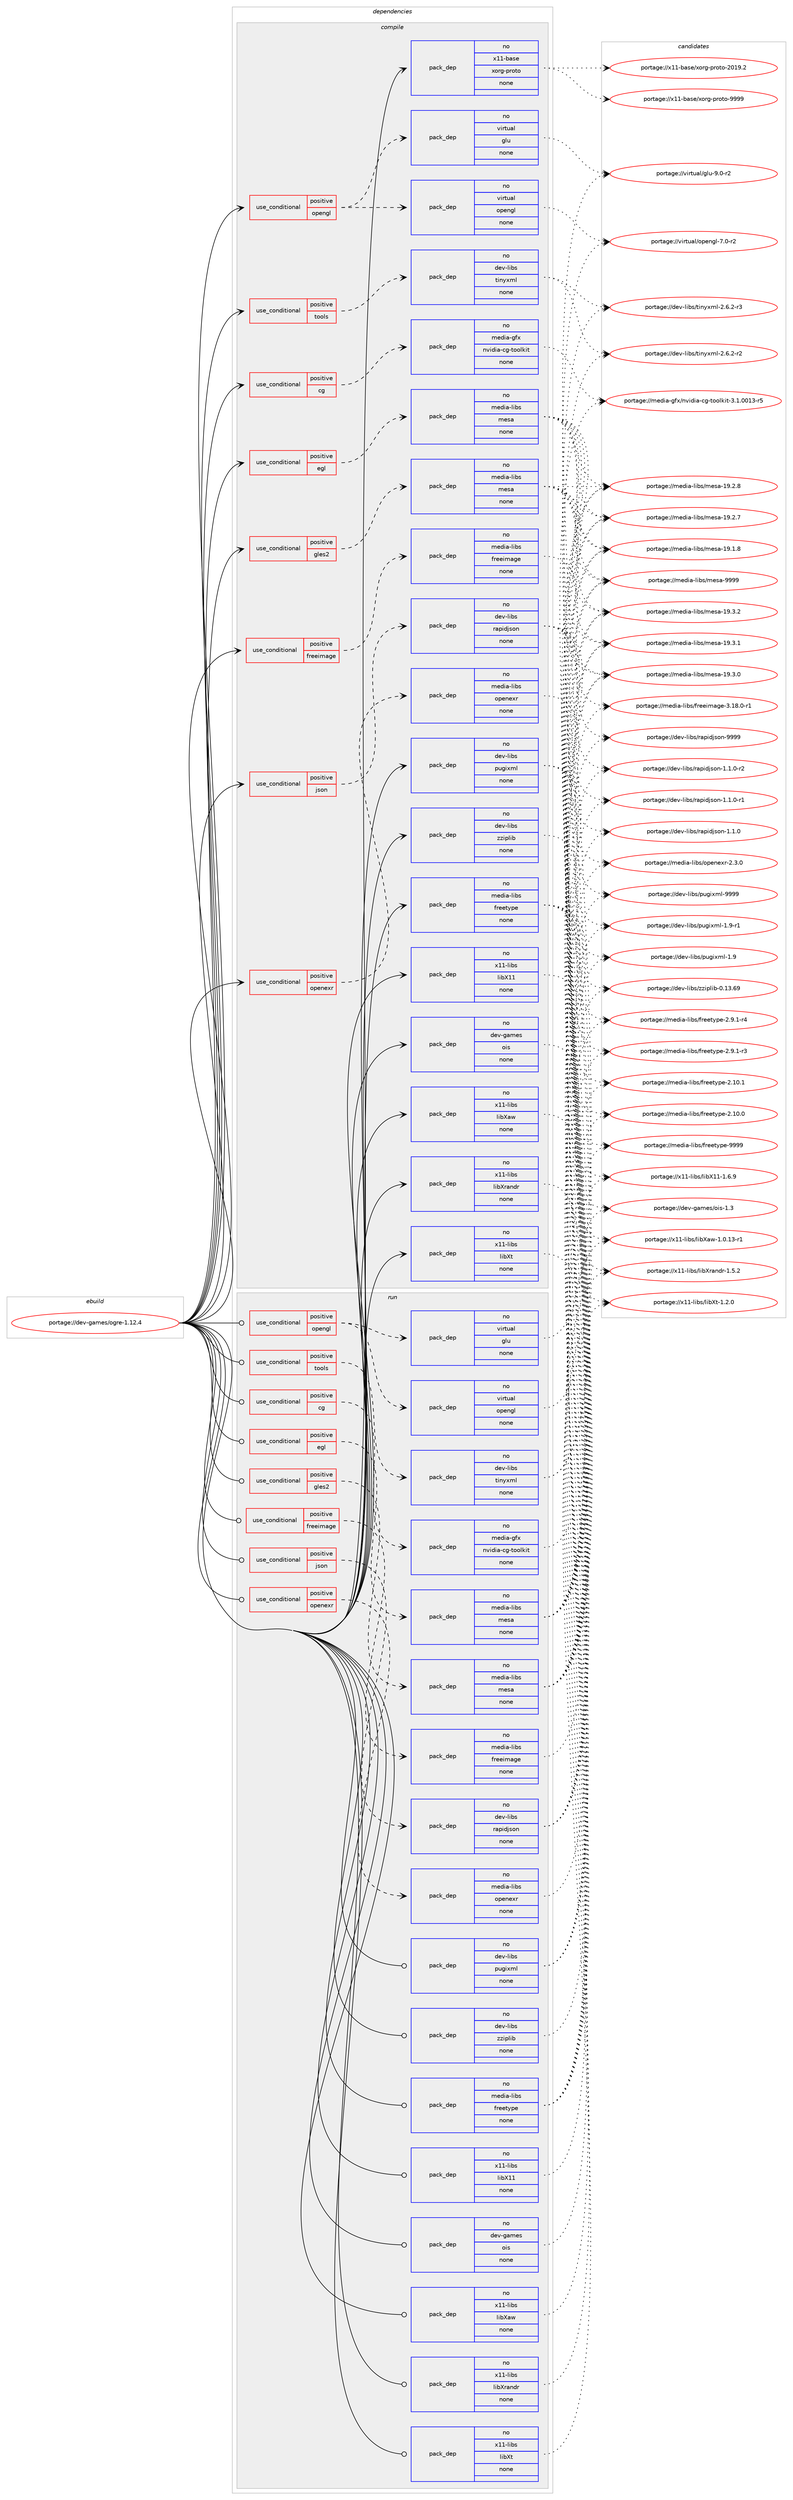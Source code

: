digraph prolog {

# *************
# Graph options
# *************

newrank=true;
concentrate=true;
compound=true;
graph [rankdir=LR,fontname=Helvetica,fontsize=10,ranksep=1.5];#, ranksep=2.5, nodesep=0.2];
edge  [arrowhead=vee];
node  [fontname=Helvetica,fontsize=10];

# **********
# The ebuild
# **********

subgraph cluster_leftcol {
color=gray;
rank=same;
label=<<i>ebuild</i>>;
id [label="portage://dev-games/ogre-1.12.4", color=red, width=4, href="../dev-games/ogre-1.12.4.svg"];
}

# ****************
# The dependencies
# ****************

subgraph cluster_midcol {
color=gray;
label=<<i>dependencies</i>>;
subgraph cluster_compile {
fillcolor="#eeeeee";
style=filled;
label=<<i>compile</i>>;
subgraph cond135464 {
dependency574180 [label=<<TABLE BORDER="0" CELLBORDER="1" CELLSPACING="0" CELLPADDING="4"><TR><TD ROWSPAN="3" CELLPADDING="10">use_conditional</TD></TR><TR><TD>positive</TD></TR><TR><TD>cg</TD></TR></TABLE>>, shape=none, color=red];
subgraph pack431575 {
dependency574181 [label=<<TABLE BORDER="0" CELLBORDER="1" CELLSPACING="0" CELLPADDING="4" WIDTH="220"><TR><TD ROWSPAN="6" CELLPADDING="30">pack_dep</TD></TR><TR><TD WIDTH="110">no</TD></TR><TR><TD>media-gfx</TD></TR><TR><TD>nvidia-cg-toolkit</TD></TR><TR><TD>none</TD></TR><TR><TD></TD></TR></TABLE>>, shape=none, color=blue];
}
dependency574180:e -> dependency574181:w [weight=20,style="dashed",arrowhead="vee"];
}
id:e -> dependency574180:w [weight=20,style="solid",arrowhead="vee"];
subgraph cond135465 {
dependency574182 [label=<<TABLE BORDER="0" CELLBORDER="1" CELLSPACING="0" CELLPADDING="4"><TR><TD ROWSPAN="3" CELLPADDING="10">use_conditional</TD></TR><TR><TD>positive</TD></TR><TR><TD>egl</TD></TR></TABLE>>, shape=none, color=red];
subgraph pack431576 {
dependency574183 [label=<<TABLE BORDER="0" CELLBORDER="1" CELLSPACING="0" CELLPADDING="4" WIDTH="220"><TR><TD ROWSPAN="6" CELLPADDING="30">pack_dep</TD></TR><TR><TD WIDTH="110">no</TD></TR><TR><TD>media-libs</TD></TR><TR><TD>mesa</TD></TR><TR><TD>none</TD></TR><TR><TD></TD></TR></TABLE>>, shape=none, color=blue];
}
dependency574182:e -> dependency574183:w [weight=20,style="dashed",arrowhead="vee"];
}
id:e -> dependency574182:w [weight=20,style="solid",arrowhead="vee"];
subgraph cond135466 {
dependency574184 [label=<<TABLE BORDER="0" CELLBORDER="1" CELLSPACING="0" CELLPADDING="4"><TR><TD ROWSPAN="3" CELLPADDING="10">use_conditional</TD></TR><TR><TD>positive</TD></TR><TR><TD>freeimage</TD></TR></TABLE>>, shape=none, color=red];
subgraph pack431577 {
dependency574185 [label=<<TABLE BORDER="0" CELLBORDER="1" CELLSPACING="0" CELLPADDING="4" WIDTH="220"><TR><TD ROWSPAN="6" CELLPADDING="30">pack_dep</TD></TR><TR><TD WIDTH="110">no</TD></TR><TR><TD>media-libs</TD></TR><TR><TD>freeimage</TD></TR><TR><TD>none</TD></TR><TR><TD></TD></TR></TABLE>>, shape=none, color=blue];
}
dependency574184:e -> dependency574185:w [weight=20,style="dashed",arrowhead="vee"];
}
id:e -> dependency574184:w [weight=20,style="solid",arrowhead="vee"];
subgraph cond135467 {
dependency574186 [label=<<TABLE BORDER="0" CELLBORDER="1" CELLSPACING="0" CELLPADDING="4"><TR><TD ROWSPAN="3" CELLPADDING="10">use_conditional</TD></TR><TR><TD>positive</TD></TR><TR><TD>gles2</TD></TR></TABLE>>, shape=none, color=red];
subgraph pack431578 {
dependency574187 [label=<<TABLE BORDER="0" CELLBORDER="1" CELLSPACING="0" CELLPADDING="4" WIDTH="220"><TR><TD ROWSPAN="6" CELLPADDING="30">pack_dep</TD></TR><TR><TD WIDTH="110">no</TD></TR><TR><TD>media-libs</TD></TR><TR><TD>mesa</TD></TR><TR><TD>none</TD></TR><TR><TD></TD></TR></TABLE>>, shape=none, color=blue];
}
dependency574186:e -> dependency574187:w [weight=20,style="dashed",arrowhead="vee"];
}
id:e -> dependency574186:w [weight=20,style="solid",arrowhead="vee"];
subgraph cond135468 {
dependency574188 [label=<<TABLE BORDER="0" CELLBORDER="1" CELLSPACING="0" CELLPADDING="4"><TR><TD ROWSPAN="3" CELLPADDING="10">use_conditional</TD></TR><TR><TD>positive</TD></TR><TR><TD>json</TD></TR></TABLE>>, shape=none, color=red];
subgraph pack431579 {
dependency574189 [label=<<TABLE BORDER="0" CELLBORDER="1" CELLSPACING="0" CELLPADDING="4" WIDTH="220"><TR><TD ROWSPAN="6" CELLPADDING="30">pack_dep</TD></TR><TR><TD WIDTH="110">no</TD></TR><TR><TD>dev-libs</TD></TR><TR><TD>rapidjson</TD></TR><TR><TD>none</TD></TR><TR><TD></TD></TR></TABLE>>, shape=none, color=blue];
}
dependency574188:e -> dependency574189:w [weight=20,style="dashed",arrowhead="vee"];
}
id:e -> dependency574188:w [weight=20,style="solid",arrowhead="vee"];
subgraph cond135469 {
dependency574190 [label=<<TABLE BORDER="0" CELLBORDER="1" CELLSPACING="0" CELLPADDING="4"><TR><TD ROWSPAN="3" CELLPADDING="10">use_conditional</TD></TR><TR><TD>positive</TD></TR><TR><TD>openexr</TD></TR></TABLE>>, shape=none, color=red];
subgraph pack431580 {
dependency574191 [label=<<TABLE BORDER="0" CELLBORDER="1" CELLSPACING="0" CELLPADDING="4" WIDTH="220"><TR><TD ROWSPAN="6" CELLPADDING="30">pack_dep</TD></TR><TR><TD WIDTH="110">no</TD></TR><TR><TD>media-libs</TD></TR><TR><TD>openexr</TD></TR><TR><TD>none</TD></TR><TR><TD></TD></TR></TABLE>>, shape=none, color=blue];
}
dependency574190:e -> dependency574191:w [weight=20,style="dashed",arrowhead="vee"];
}
id:e -> dependency574190:w [weight=20,style="solid",arrowhead="vee"];
subgraph cond135470 {
dependency574192 [label=<<TABLE BORDER="0" CELLBORDER="1" CELLSPACING="0" CELLPADDING="4"><TR><TD ROWSPAN="3" CELLPADDING="10">use_conditional</TD></TR><TR><TD>positive</TD></TR><TR><TD>opengl</TD></TR></TABLE>>, shape=none, color=red];
subgraph pack431581 {
dependency574193 [label=<<TABLE BORDER="0" CELLBORDER="1" CELLSPACING="0" CELLPADDING="4" WIDTH="220"><TR><TD ROWSPAN="6" CELLPADDING="30">pack_dep</TD></TR><TR><TD WIDTH="110">no</TD></TR><TR><TD>virtual</TD></TR><TR><TD>glu</TD></TR><TR><TD>none</TD></TR><TR><TD></TD></TR></TABLE>>, shape=none, color=blue];
}
dependency574192:e -> dependency574193:w [weight=20,style="dashed",arrowhead="vee"];
subgraph pack431582 {
dependency574194 [label=<<TABLE BORDER="0" CELLBORDER="1" CELLSPACING="0" CELLPADDING="4" WIDTH="220"><TR><TD ROWSPAN="6" CELLPADDING="30">pack_dep</TD></TR><TR><TD WIDTH="110">no</TD></TR><TR><TD>virtual</TD></TR><TR><TD>opengl</TD></TR><TR><TD>none</TD></TR><TR><TD></TD></TR></TABLE>>, shape=none, color=blue];
}
dependency574192:e -> dependency574194:w [weight=20,style="dashed",arrowhead="vee"];
}
id:e -> dependency574192:w [weight=20,style="solid",arrowhead="vee"];
subgraph cond135471 {
dependency574195 [label=<<TABLE BORDER="0" CELLBORDER="1" CELLSPACING="0" CELLPADDING="4"><TR><TD ROWSPAN="3" CELLPADDING="10">use_conditional</TD></TR><TR><TD>positive</TD></TR><TR><TD>tools</TD></TR></TABLE>>, shape=none, color=red];
subgraph pack431583 {
dependency574196 [label=<<TABLE BORDER="0" CELLBORDER="1" CELLSPACING="0" CELLPADDING="4" WIDTH="220"><TR><TD ROWSPAN="6" CELLPADDING="30">pack_dep</TD></TR><TR><TD WIDTH="110">no</TD></TR><TR><TD>dev-libs</TD></TR><TR><TD>tinyxml</TD></TR><TR><TD>none</TD></TR><TR><TD></TD></TR></TABLE>>, shape=none, color=blue];
}
dependency574195:e -> dependency574196:w [weight=20,style="dashed",arrowhead="vee"];
}
id:e -> dependency574195:w [weight=20,style="solid",arrowhead="vee"];
subgraph pack431584 {
dependency574197 [label=<<TABLE BORDER="0" CELLBORDER="1" CELLSPACING="0" CELLPADDING="4" WIDTH="220"><TR><TD ROWSPAN="6" CELLPADDING="30">pack_dep</TD></TR><TR><TD WIDTH="110">no</TD></TR><TR><TD>dev-games</TD></TR><TR><TD>ois</TD></TR><TR><TD>none</TD></TR><TR><TD></TD></TR></TABLE>>, shape=none, color=blue];
}
id:e -> dependency574197:w [weight=20,style="solid",arrowhead="vee"];
subgraph pack431585 {
dependency574198 [label=<<TABLE BORDER="0" CELLBORDER="1" CELLSPACING="0" CELLPADDING="4" WIDTH="220"><TR><TD ROWSPAN="6" CELLPADDING="30">pack_dep</TD></TR><TR><TD WIDTH="110">no</TD></TR><TR><TD>dev-libs</TD></TR><TR><TD>pugixml</TD></TR><TR><TD>none</TD></TR><TR><TD></TD></TR></TABLE>>, shape=none, color=blue];
}
id:e -> dependency574198:w [weight=20,style="solid",arrowhead="vee"];
subgraph pack431586 {
dependency574199 [label=<<TABLE BORDER="0" CELLBORDER="1" CELLSPACING="0" CELLPADDING="4" WIDTH="220"><TR><TD ROWSPAN="6" CELLPADDING="30">pack_dep</TD></TR><TR><TD WIDTH="110">no</TD></TR><TR><TD>dev-libs</TD></TR><TR><TD>zziplib</TD></TR><TR><TD>none</TD></TR><TR><TD></TD></TR></TABLE>>, shape=none, color=blue];
}
id:e -> dependency574199:w [weight=20,style="solid",arrowhead="vee"];
subgraph pack431587 {
dependency574200 [label=<<TABLE BORDER="0" CELLBORDER="1" CELLSPACING="0" CELLPADDING="4" WIDTH="220"><TR><TD ROWSPAN="6" CELLPADDING="30">pack_dep</TD></TR><TR><TD WIDTH="110">no</TD></TR><TR><TD>media-libs</TD></TR><TR><TD>freetype</TD></TR><TR><TD>none</TD></TR><TR><TD></TD></TR></TABLE>>, shape=none, color=blue];
}
id:e -> dependency574200:w [weight=20,style="solid",arrowhead="vee"];
subgraph pack431588 {
dependency574201 [label=<<TABLE BORDER="0" CELLBORDER="1" CELLSPACING="0" CELLPADDING="4" WIDTH="220"><TR><TD ROWSPAN="6" CELLPADDING="30">pack_dep</TD></TR><TR><TD WIDTH="110">no</TD></TR><TR><TD>x11-base</TD></TR><TR><TD>xorg-proto</TD></TR><TR><TD>none</TD></TR><TR><TD></TD></TR></TABLE>>, shape=none, color=blue];
}
id:e -> dependency574201:w [weight=20,style="solid",arrowhead="vee"];
subgraph pack431589 {
dependency574202 [label=<<TABLE BORDER="0" CELLBORDER="1" CELLSPACING="0" CELLPADDING="4" WIDTH="220"><TR><TD ROWSPAN="6" CELLPADDING="30">pack_dep</TD></TR><TR><TD WIDTH="110">no</TD></TR><TR><TD>x11-libs</TD></TR><TR><TD>libX11</TD></TR><TR><TD>none</TD></TR><TR><TD></TD></TR></TABLE>>, shape=none, color=blue];
}
id:e -> dependency574202:w [weight=20,style="solid",arrowhead="vee"];
subgraph pack431590 {
dependency574203 [label=<<TABLE BORDER="0" CELLBORDER="1" CELLSPACING="0" CELLPADDING="4" WIDTH="220"><TR><TD ROWSPAN="6" CELLPADDING="30">pack_dep</TD></TR><TR><TD WIDTH="110">no</TD></TR><TR><TD>x11-libs</TD></TR><TR><TD>libXaw</TD></TR><TR><TD>none</TD></TR><TR><TD></TD></TR></TABLE>>, shape=none, color=blue];
}
id:e -> dependency574203:w [weight=20,style="solid",arrowhead="vee"];
subgraph pack431591 {
dependency574204 [label=<<TABLE BORDER="0" CELLBORDER="1" CELLSPACING="0" CELLPADDING="4" WIDTH="220"><TR><TD ROWSPAN="6" CELLPADDING="30">pack_dep</TD></TR><TR><TD WIDTH="110">no</TD></TR><TR><TD>x11-libs</TD></TR><TR><TD>libXrandr</TD></TR><TR><TD>none</TD></TR><TR><TD></TD></TR></TABLE>>, shape=none, color=blue];
}
id:e -> dependency574204:w [weight=20,style="solid",arrowhead="vee"];
subgraph pack431592 {
dependency574205 [label=<<TABLE BORDER="0" CELLBORDER="1" CELLSPACING="0" CELLPADDING="4" WIDTH="220"><TR><TD ROWSPAN="6" CELLPADDING="30">pack_dep</TD></TR><TR><TD WIDTH="110">no</TD></TR><TR><TD>x11-libs</TD></TR><TR><TD>libXt</TD></TR><TR><TD>none</TD></TR><TR><TD></TD></TR></TABLE>>, shape=none, color=blue];
}
id:e -> dependency574205:w [weight=20,style="solid",arrowhead="vee"];
}
subgraph cluster_compileandrun {
fillcolor="#eeeeee";
style=filled;
label=<<i>compile and run</i>>;
}
subgraph cluster_run {
fillcolor="#eeeeee";
style=filled;
label=<<i>run</i>>;
subgraph cond135472 {
dependency574206 [label=<<TABLE BORDER="0" CELLBORDER="1" CELLSPACING="0" CELLPADDING="4"><TR><TD ROWSPAN="3" CELLPADDING="10">use_conditional</TD></TR><TR><TD>positive</TD></TR><TR><TD>cg</TD></TR></TABLE>>, shape=none, color=red];
subgraph pack431593 {
dependency574207 [label=<<TABLE BORDER="0" CELLBORDER="1" CELLSPACING="0" CELLPADDING="4" WIDTH="220"><TR><TD ROWSPAN="6" CELLPADDING="30">pack_dep</TD></TR><TR><TD WIDTH="110">no</TD></TR><TR><TD>media-gfx</TD></TR><TR><TD>nvidia-cg-toolkit</TD></TR><TR><TD>none</TD></TR><TR><TD></TD></TR></TABLE>>, shape=none, color=blue];
}
dependency574206:e -> dependency574207:w [weight=20,style="dashed",arrowhead="vee"];
}
id:e -> dependency574206:w [weight=20,style="solid",arrowhead="odot"];
subgraph cond135473 {
dependency574208 [label=<<TABLE BORDER="0" CELLBORDER="1" CELLSPACING="0" CELLPADDING="4"><TR><TD ROWSPAN="3" CELLPADDING="10">use_conditional</TD></TR><TR><TD>positive</TD></TR><TR><TD>egl</TD></TR></TABLE>>, shape=none, color=red];
subgraph pack431594 {
dependency574209 [label=<<TABLE BORDER="0" CELLBORDER="1" CELLSPACING="0" CELLPADDING="4" WIDTH="220"><TR><TD ROWSPAN="6" CELLPADDING="30">pack_dep</TD></TR><TR><TD WIDTH="110">no</TD></TR><TR><TD>media-libs</TD></TR><TR><TD>mesa</TD></TR><TR><TD>none</TD></TR><TR><TD></TD></TR></TABLE>>, shape=none, color=blue];
}
dependency574208:e -> dependency574209:w [weight=20,style="dashed",arrowhead="vee"];
}
id:e -> dependency574208:w [weight=20,style="solid",arrowhead="odot"];
subgraph cond135474 {
dependency574210 [label=<<TABLE BORDER="0" CELLBORDER="1" CELLSPACING="0" CELLPADDING="4"><TR><TD ROWSPAN="3" CELLPADDING="10">use_conditional</TD></TR><TR><TD>positive</TD></TR><TR><TD>freeimage</TD></TR></TABLE>>, shape=none, color=red];
subgraph pack431595 {
dependency574211 [label=<<TABLE BORDER="0" CELLBORDER="1" CELLSPACING="0" CELLPADDING="4" WIDTH="220"><TR><TD ROWSPAN="6" CELLPADDING="30">pack_dep</TD></TR><TR><TD WIDTH="110">no</TD></TR><TR><TD>media-libs</TD></TR><TR><TD>freeimage</TD></TR><TR><TD>none</TD></TR><TR><TD></TD></TR></TABLE>>, shape=none, color=blue];
}
dependency574210:e -> dependency574211:w [weight=20,style="dashed",arrowhead="vee"];
}
id:e -> dependency574210:w [weight=20,style="solid",arrowhead="odot"];
subgraph cond135475 {
dependency574212 [label=<<TABLE BORDER="0" CELLBORDER="1" CELLSPACING="0" CELLPADDING="4"><TR><TD ROWSPAN="3" CELLPADDING="10">use_conditional</TD></TR><TR><TD>positive</TD></TR><TR><TD>gles2</TD></TR></TABLE>>, shape=none, color=red];
subgraph pack431596 {
dependency574213 [label=<<TABLE BORDER="0" CELLBORDER="1" CELLSPACING="0" CELLPADDING="4" WIDTH="220"><TR><TD ROWSPAN="6" CELLPADDING="30">pack_dep</TD></TR><TR><TD WIDTH="110">no</TD></TR><TR><TD>media-libs</TD></TR><TR><TD>mesa</TD></TR><TR><TD>none</TD></TR><TR><TD></TD></TR></TABLE>>, shape=none, color=blue];
}
dependency574212:e -> dependency574213:w [weight=20,style="dashed",arrowhead="vee"];
}
id:e -> dependency574212:w [weight=20,style="solid",arrowhead="odot"];
subgraph cond135476 {
dependency574214 [label=<<TABLE BORDER="0" CELLBORDER="1" CELLSPACING="0" CELLPADDING="4"><TR><TD ROWSPAN="3" CELLPADDING="10">use_conditional</TD></TR><TR><TD>positive</TD></TR><TR><TD>json</TD></TR></TABLE>>, shape=none, color=red];
subgraph pack431597 {
dependency574215 [label=<<TABLE BORDER="0" CELLBORDER="1" CELLSPACING="0" CELLPADDING="4" WIDTH="220"><TR><TD ROWSPAN="6" CELLPADDING="30">pack_dep</TD></TR><TR><TD WIDTH="110">no</TD></TR><TR><TD>dev-libs</TD></TR><TR><TD>rapidjson</TD></TR><TR><TD>none</TD></TR><TR><TD></TD></TR></TABLE>>, shape=none, color=blue];
}
dependency574214:e -> dependency574215:w [weight=20,style="dashed",arrowhead="vee"];
}
id:e -> dependency574214:w [weight=20,style="solid",arrowhead="odot"];
subgraph cond135477 {
dependency574216 [label=<<TABLE BORDER="0" CELLBORDER="1" CELLSPACING="0" CELLPADDING="4"><TR><TD ROWSPAN="3" CELLPADDING="10">use_conditional</TD></TR><TR><TD>positive</TD></TR><TR><TD>openexr</TD></TR></TABLE>>, shape=none, color=red];
subgraph pack431598 {
dependency574217 [label=<<TABLE BORDER="0" CELLBORDER="1" CELLSPACING="0" CELLPADDING="4" WIDTH="220"><TR><TD ROWSPAN="6" CELLPADDING="30">pack_dep</TD></TR><TR><TD WIDTH="110">no</TD></TR><TR><TD>media-libs</TD></TR><TR><TD>openexr</TD></TR><TR><TD>none</TD></TR><TR><TD></TD></TR></TABLE>>, shape=none, color=blue];
}
dependency574216:e -> dependency574217:w [weight=20,style="dashed",arrowhead="vee"];
}
id:e -> dependency574216:w [weight=20,style="solid",arrowhead="odot"];
subgraph cond135478 {
dependency574218 [label=<<TABLE BORDER="0" CELLBORDER="1" CELLSPACING="0" CELLPADDING="4"><TR><TD ROWSPAN="3" CELLPADDING="10">use_conditional</TD></TR><TR><TD>positive</TD></TR><TR><TD>opengl</TD></TR></TABLE>>, shape=none, color=red];
subgraph pack431599 {
dependency574219 [label=<<TABLE BORDER="0" CELLBORDER="1" CELLSPACING="0" CELLPADDING="4" WIDTH="220"><TR><TD ROWSPAN="6" CELLPADDING="30">pack_dep</TD></TR><TR><TD WIDTH="110">no</TD></TR><TR><TD>virtual</TD></TR><TR><TD>glu</TD></TR><TR><TD>none</TD></TR><TR><TD></TD></TR></TABLE>>, shape=none, color=blue];
}
dependency574218:e -> dependency574219:w [weight=20,style="dashed",arrowhead="vee"];
subgraph pack431600 {
dependency574220 [label=<<TABLE BORDER="0" CELLBORDER="1" CELLSPACING="0" CELLPADDING="4" WIDTH="220"><TR><TD ROWSPAN="6" CELLPADDING="30">pack_dep</TD></TR><TR><TD WIDTH="110">no</TD></TR><TR><TD>virtual</TD></TR><TR><TD>opengl</TD></TR><TR><TD>none</TD></TR><TR><TD></TD></TR></TABLE>>, shape=none, color=blue];
}
dependency574218:e -> dependency574220:w [weight=20,style="dashed",arrowhead="vee"];
}
id:e -> dependency574218:w [weight=20,style="solid",arrowhead="odot"];
subgraph cond135479 {
dependency574221 [label=<<TABLE BORDER="0" CELLBORDER="1" CELLSPACING="0" CELLPADDING="4"><TR><TD ROWSPAN="3" CELLPADDING="10">use_conditional</TD></TR><TR><TD>positive</TD></TR><TR><TD>tools</TD></TR></TABLE>>, shape=none, color=red];
subgraph pack431601 {
dependency574222 [label=<<TABLE BORDER="0" CELLBORDER="1" CELLSPACING="0" CELLPADDING="4" WIDTH="220"><TR><TD ROWSPAN="6" CELLPADDING="30">pack_dep</TD></TR><TR><TD WIDTH="110">no</TD></TR><TR><TD>dev-libs</TD></TR><TR><TD>tinyxml</TD></TR><TR><TD>none</TD></TR><TR><TD></TD></TR></TABLE>>, shape=none, color=blue];
}
dependency574221:e -> dependency574222:w [weight=20,style="dashed",arrowhead="vee"];
}
id:e -> dependency574221:w [weight=20,style="solid",arrowhead="odot"];
subgraph pack431602 {
dependency574223 [label=<<TABLE BORDER="0" CELLBORDER="1" CELLSPACING="0" CELLPADDING="4" WIDTH="220"><TR><TD ROWSPAN="6" CELLPADDING="30">pack_dep</TD></TR><TR><TD WIDTH="110">no</TD></TR><TR><TD>dev-games</TD></TR><TR><TD>ois</TD></TR><TR><TD>none</TD></TR><TR><TD></TD></TR></TABLE>>, shape=none, color=blue];
}
id:e -> dependency574223:w [weight=20,style="solid",arrowhead="odot"];
subgraph pack431603 {
dependency574224 [label=<<TABLE BORDER="0" CELLBORDER="1" CELLSPACING="0" CELLPADDING="4" WIDTH="220"><TR><TD ROWSPAN="6" CELLPADDING="30">pack_dep</TD></TR><TR><TD WIDTH="110">no</TD></TR><TR><TD>dev-libs</TD></TR><TR><TD>pugixml</TD></TR><TR><TD>none</TD></TR><TR><TD></TD></TR></TABLE>>, shape=none, color=blue];
}
id:e -> dependency574224:w [weight=20,style="solid",arrowhead="odot"];
subgraph pack431604 {
dependency574225 [label=<<TABLE BORDER="0" CELLBORDER="1" CELLSPACING="0" CELLPADDING="4" WIDTH="220"><TR><TD ROWSPAN="6" CELLPADDING="30">pack_dep</TD></TR><TR><TD WIDTH="110">no</TD></TR><TR><TD>dev-libs</TD></TR><TR><TD>zziplib</TD></TR><TR><TD>none</TD></TR><TR><TD></TD></TR></TABLE>>, shape=none, color=blue];
}
id:e -> dependency574225:w [weight=20,style="solid",arrowhead="odot"];
subgraph pack431605 {
dependency574226 [label=<<TABLE BORDER="0" CELLBORDER="1" CELLSPACING="0" CELLPADDING="4" WIDTH="220"><TR><TD ROWSPAN="6" CELLPADDING="30">pack_dep</TD></TR><TR><TD WIDTH="110">no</TD></TR><TR><TD>media-libs</TD></TR><TR><TD>freetype</TD></TR><TR><TD>none</TD></TR><TR><TD></TD></TR></TABLE>>, shape=none, color=blue];
}
id:e -> dependency574226:w [weight=20,style="solid",arrowhead="odot"];
subgraph pack431606 {
dependency574227 [label=<<TABLE BORDER="0" CELLBORDER="1" CELLSPACING="0" CELLPADDING="4" WIDTH="220"><TR><TD ROWSPAN="6" CELLPADDING="30">pack_dep</TD></TR><TR><TD WIDTH="110">no</TD></TR><TR><TD>x11-libs</TD></TR><TR><TD>libX11</TD></TR><TR><TD>none</TD></TR><TR><TD></TD></TR></TABLE>>, shape=none, color=blue];
}
id:e -> dependency574227:w [weight=20,style="solid",arrowhead="odot"];
subgraph pack431607 {
dependency574228 [label=<<TABLE BORDER="0" CELLBORDER="1" CELLSPACING="0" CELLPADDING="4" WIDTH="220"><TR><TD ROWSPAN="6" CELLPADDING="30">pack_dep</TD></TR><TR><TD WIDTH="110">no</TD></TR><TR><TD>x11-libs</TD></TR><TR><TD>libXaw</TD></TR><TR><TD>none</TD></TR><TR><TD></TD></TR></TABLE>>, shape=none, color=blue];
}
id:e -> dependency574228:w [weight=20,style="solid",arrowhead="odot"];
subgraph pack431608 {
dependency574229 [label=<<TABLE BORDER="0" CELLBORDER="1" CELLSPACING="0" CELLPADDING="4" WIDTH="220"><TR><TD ROWSPAN="6" CELLPADDING="30">pack_dep</TD></TR><TR><TD WIDTH="110">no</TD></TR><TR><TD>x11-libs</TD></TR><TR><TD>libXrandr</TD></TR><TR><TD>none</TD></TR><TR><TD></TD></TR></TABLE>>, shape=none, color=blue];
}
id:e -> dependency574229:w [weight=20,style="solid",arrowhead="odot"];
subgraph pack431609 {
dependency574230 [label=<<TABLE BORDER="0" CELLBORDER="1" CELLSPACING="0" CELLPADDING="4" WIDTH="220"><TR><TD ROWSPAN="6" CELLPADDING="30">pack_dep</TD></TR><TR><TD WIDTH="110">no</TD></TR><TR><TD>x11-libs</TD></TR><TR><TD>libXt</TD></TR><TR><TD>none</TD></TR><TR><TD></TD></TR></TABLE>>, shape=none, color=blue];
}
id:e -> dependency574230:w [weight=20,style="solid",arrowhead="odot"];
}
}

# **************
# The candidates
# **************

subgraph cluster_choices {
rank=same;
color=gray;
label=<<i>candidates</i>>;

subgraph choice431575 {
color=black;
nodesep=1;
choice109101100105974510310212047110118105100105974599103451161111111081071051164551464946484849514511453 [label="portage://media-gfx/nvidia-cg-toolkit-3.1.0013-r5", color=red, width=4,href="../media-gfx/nvidia-cg-toolkit-3.1.0013-r5.svg"];
dependency574181:e -> choice109101100105974510310212047110118105100105974599103451161111111081071051164551464946484849514511453:w [style=dotted,weight="100"];
}
subgraph choice431576 {
color=black;
nodesep=1;
choice10910110010597451081059811547109101115974557575757 [label="portage://media-libs/mesa-9999", color=red, width=4,href="../media-libs/mesa-9999.svg"];
choice109101100105974510810598115471091011159745495746514650 [label="portage://media-libs/mesa-19.3.2", color=red, width=4,href="../media-libs/mesa-19.3.2.svg"];
choice109101100105974510810598115471091011159745495746514649 [label="portage://media-libs/mesa-19.3.1", color=red, width=4,href="../media-libs/mesa-19.3.1.svg"];
choice109101100105974510810598115471091011159745495746514648 [label="portage://media-libs/mesa-19.3.0", color=red, width=4,href="../media-libs/mesa-19.3.0.svg"];
choice109101100105974510810598115471091011159745495746504656 [label="portage://media-libs/mesa-19.2.8", color=red, width=4,href="../media-libs/mesa-19.2.8.svg"];
choice109101100105974510810598115471091011159745495746504655 [label="portage://media-libs/mesa-19.2.7", color=red, width=4,href="../media-libs/mesa-19.2.7.svg"];
choice109101100105974510810598115471091011159745495746494656 [label="portage://media-libs/mesa-19.1.8", color=red, width=4,href="../media-libs/mesa-19.1.8.svg"];
dependency574183:e -> choice10910110010597451081059811547109101115974557575757:w [style=dotted,weight="100"];
dependency574183:e -> choice109101100105974510810598115471091011159745495746514650:w [style=dotted,weight="100"];
dependency574183:e -> choice109101100105974510810598115471091011159745495746514649:w [style=dotted,weight="100"];
dependency574183:e -> choice109101100105974510810598115471091011159745495746514648:w [style=dotted,weight="100"];
dependency574183:e -> choice109101100105974510810598115471091011159745495746504656:w [style=dotted,weight="100"];
dependency574183:e -> choice109101100105974510810598115471091011159745495746504655:w [style=dotted,weight="100"];
dependency574183:e -> choice109101100105974510810598115471091011159745495746494656:w [style=dotted,weight="100"];
}
subgraph choice431577 {
color=black;
nodesep=1;
choice1091011001059745108105981154710211410110110510997103101455146495646484511449 [label="portage://media-libs/freeimage-3.18.0-r1", color=red, width=4,href="../media-libs/freeimage-3.18.0-r1.svg"];
dependency574185:e -> choice1091011001059745108105981154710211410110110510997103101455146495646484511449:w [style=dotted,weight="100"];
}
subgraph choice431578 {
color=black;
nodesep=1;
choice10910110010597451081059811547109101115974557575757 [label="portage://media-libs/mesa-9999", color=red, width=4,href="../media-libs/mesa-9999.svg"];
choice109101100105974510810598115471091011159745495746514650 [label="portage://media-libs/mesa-19.3.2", color=red, width=4,href="../media-libs/mesa-19.3.2.svg"];
choice109101100105974510810598115471091011159745495746514649 [label="portage://media-libs/mesa-19.3.1", color=red, width=4,href="../media-libs/mesa-19.3.1.svg"];
choice109101100105974510810598115471091011159745495746514648 [label="portage://media-libs/mesa-19.3.0", color=red, width=4,href="../media-libs/mesa-19.3.0.svg"];
choice109101100105974510810598115471091011159745495746504656 [label="portage://media-libs/mesa-19.2.8", color=red, width=4,href="../media-libs/mesa-19.2.8.svg"];
choice109101100105974510810598115471091011159745495746504655 [label="portage://media-libs/mesa-19.2.7", color=red, width=4,href="../media-libs/mesa-19.2.7.svg"];
choice109101100105974510810598115471091011159745495746494656 [label="portage://media-libs/mesa-19.1.8", color=red, width=4,href="../media-libs/mesa-19.1.8.svg"];
dependency574187:e -> choice10910110010597451081059811547109101115974557575757:w [style=dotted,weight="100"];
dependency574187:e -> choice109101100105974510810598115471091011159745495746514650:w [style=dotted,weight="100"];
dependency574187:e -> choice109101100105974510810598115471091011159745495746514649:w [style=dotted,weight="100"];
dependency574187:e -> choice109101100105974510810598115471091011159745495746514648:w [style=dotted,weight="100"];
dependency574187:e -> choice109101100105974510810598115471091011159745495746504656:w [style=dotted,weight="100"];
dependency574187:e -> choice109101100105974510810598115471091011159745495746504655:w [style=dotted,weight="100"];
dependency574187:e -> choice109101100105974510810598115471091011159745495746494656:w [style=dotted,weight="100"];
}
subgraph choice431579 {
color=black;
nodesep=1;
choice100101118451081059811547114971121051001061151111104557575757 [label="portage://dev-libs/rapidjson-9999", color=red, width=4,href="../dev-libs/rapidjson-9999.svg"];
choice100101118451081059811547114971121051001061151111104549464946484511450 [label="portage://dev-libs/rapidjson-1.1.0-r2", color=red, width=4,href="../dev-libs/rapidjson-1.1.0-r2.svg"];
choice100101118451081059811547114971121051001061151111104549464946484511449 [label="portage://dev-libs/rapidjson-1.1.0-r1", color=red, width=4,href="../dev-libs/rapidjson-1.1.0-r1.svg"];
choice10010111845108105981154711497112105100106115111110454946494648 [label="portage://dev-libs/rapidjson-1.1.0", color=red, width=4,href="../dev-libs/rapidjson-1.1.0.svg"];
dependency574189:e -> choice100101118451081059811547114971121051001061151111104557575757:w [style=dotted,weight="100"];
dependency574189:e -> choice100101118451081059811547114971121051001061151111104549464946484511450:w [style=dotted,weight="100"];
dependency574189:e -> choice100101118451081059811547114971121051001061151111104549464946484511449:w [style=dotted,weight="100"];
dependency574189:e -> choice10010111845108105981154711497112105100106115111110454946494648:w [style=dotted,weight="100"];
}
subgraph choice431580 {
color=black;
nodesep=1;
choice10910110010597451081059811547111112101110101120114455046514648 [label="portage://media-libs/openexr-2.3.0", color=red, width=4,href="../media-libs/openexr-2.3.0.svg"];
dependency574191:e -> choice10910110010597451081059811547111112101110101120114455046514648:w [style=dotted,weight="100"];
}
subgraph choice431581 {
color=black;
nodesep=1;
choice1181051141161179710847103108117455746484511450 [label="portage://virtual/glu-9.0-r2", color=red, width=4,href="../virtual/glu-9.0-r2.svg"];
dependency574193:e -> choice1181051141161179710847103108117455746484511450:w [style=dotted,weight="100"];
}
subgraph choice431582 {
color=black;
nodesep=1;
choice1181051141161179710847111112101110103108455546484511450 [label="portage://virtual/opengl-7.0-r2", color=red, width=4,href="../virtual/opengl-7.0-r2.svg"];
dependency574194:e -> choice1181051141161179710847111112101110103108455546484511450:w [style=dotted,weight="100"];
}
subgraph choice431583 {
color=black;
nodesep=1;
choice1001011184510810598115471161051101211201091084550465446504511451 [label="portage://dev-libs/tinyxml-2.6.2-r3", color=red, width=4,href="../dev-libs/tinyxml-2.6.2-r3.svg"];
choice1001011184510810598115471161051101211201091084550465446504511450 [label="portage://dev-libs/tinyxml-2.6.2-r2", color=red, width=4,href="../dev-libs/tinyxml-2.6.2-r2.svg"];
dependency574196:e -> choice1001011184510810598115471161051101211201091084550465446504511451:w [style=dotted,weight="100"];
dependency574196:e -> choice1001011184510810598115471161051101211201091084550465446504511450:w [style=dotted,weight="100"];
}
subgraph choice431584 {
color=black;
nodesep=1;
choice10010111845103971091011154711110511545494651 [label="portage://dev-games/ois-1.3", color=red, width=4,href="../dev-games/ois-1.3.svg"];
dependency574197:e -> choice10010111845103971091011154711110511545494651:w [style=dotted,weight="100"];
}
subgraph choice431585 {
color=black;
nodesep=1;
choice1001011184510810598115471121171031051201091084557575757 [label="portage://dev-libs/pugixml-9999", color=red, width=4,href="../dev-libs/pugixml-9999.svg"];
choice100101118451081059811547112117103105120109108454946574511449 [label="portage://dev-libs/pugixml-1.9-r1", color=red, width=4,href="../dev-libs/pugixml-1.9-r1.svg"];
choice10010111845108105981154711211710310512010910845494657 [label="portage://dev-libs/pugixml-1.9", color=red, width=4,href="../dev-libs/pugixml-1.9.svg"];
dependency574198:e -> choice1001011184510810598115471121171031051201091084557575757:w [style=dotted,weight="100"];
dependency574198:e -> choice100101118451081059811547112117103105120109108454946574511449:w [style=dotted,weight="100"];
dependency574198:e -> choice10010111845108105981154711211710310512010910845494657:w [style=dotted,weight="100"];
}
subgraph choice431586 {
color=black;
nodesep=1;
choice100101118451081059811547122122105112108105984548464951465457 [label="portage://dev-libs/zziplib-0.13.69", color=red, width=4,href="../dev-libs/zziplib-0.13.69.svg"];
dependency574199:e -> choice100101118451081059811547122122105112108105984548464951465457:w [style=dotted,weight="100"];
}
subgraph choice431587 {
color=black;
nodesep=1;
choice109101100105974510810598115471021141011011161211121014557575757 [label="portage://media-libs/freetype-9999", color=red, width=4,href="../media-libs/freetype-9999.svg"];
choice109101100105974510810598115471021141011011161211121014550465746494511452 [label="portage://media-libs/freetype-2.9.1-r4", color=red, width=4,href="../media-libs/freetype-2.9.1-r4.svg"];
choice109101100105974510810598115471021141011011161211121014550465746494511451 [label="portage://media-libs/freetype-2.9.1-r3", color=red, width=4,href="../media-libs/freetype-2.9.1-r3.svg"];
choice1091011001059745108105981154710211410110111612111210145504649484649 [label="portage://media-libs/freetype-2.10.1", color=red, width=4,href="../media-libs/freetype-2.10.1.svg"];
choice1091011001059745108105981154710211410110111612111210145504649484648 [label="portage://media-libs/freetype-2.10.0", color=red, width=4,href="../media-libs/freetype-2.10.0.svg"];
dependency574200:e -> choice109101100105974510810598115471021141011011161211121014557575757:w [style=dotted,weight="100"];
dependency574200:e -> choice109101100105974510810598115471021141011011161211121014550465746494511452:w [style=dotted,weight="100"];
dependency574200:e -> choice109101100105974510810598115471021141011011161211121014550465746494511451:w [style=dotted,weight="100"];
dependency574200:e -> choice1091011001059745108105981154710211410110111612111210145504649484649:w [style=dotted,weight="100"];
dependency574200:e -> choice1091011001059745108105981154710211410110111612111210145504649484648:w [style=dotted,weight="100"];
}
subgraph choice431588 {
color=black;
nodesep=1;
choice120494945989711510147120111114103451121141111161114557575757 [label="portage://x11-base/xorg-proto-9999", color=red, width=4,href="../x11-base/xorg-proto-9999.svg"];
choice1204949459897115101471201111141034511211411111611145504849574650 [label="portage://x11-base/xorg-proto-2019.2", color=red, width=4,href="../x11-base/xorg-proto-2019.2.svg"];
dependency574201:e -> choice120494945989711510147120111114103451121141111161114557575757:w [style=dotted,weight="100"];
dependency574201:e -> choice1204949459897115101471201111141034511211411111611145504849574650:w [style=dotted,weight="100"];
}
subgraph choice431589 {
color=black;
nodesep=1;
choice120494945108105981154710810598884949454946544657 [label="portage://x11-libs/libX11-1.6.9", color=red, width=4,href="../x11-libs/libX11-1.6.9.svg"];
dependency574202:e -> choice120494945108105981154710810598884949454946544657:w [style=dotted,weight="100"];
}
subgraph choice431590 {
color=black;
nodesep=1;
choice1204949451081059811547108105988897119454946484649514511449 [label="portage://x11-libs/libXaw-1.0.13-r1", color=red, width=4,href="../x11-libs/libXaw-1.0.13-r1.svg"];
dependency574203:e -> choice1204949451081059811547108105988897119454946484649514511449:w [style=dotted,weight="100"];
}
subgraph choice431591 {
color=black;
nodesep=1;
choice1204949451081059811547108105988811497110100114454946534650 [label="portage://x11-libs/libXrandr-1.5.2", color=red, width=4,href="../x11-libs/libXrandr-1.5.2.svg"];
dependency574204:e -> choice1204949451081059811547108105988811497110100114454946534650:w [style=dotted,weight="100"];
}
subgraph choice431592 {
color=black;
nodesep=1;
choice12049494510810598115471081059888116454946504648 [label="portage://x11-libs/libXt-1.2.0", color=red, width=4,href="../x11-libs/libXt-1.2.0.svg"];
dependency574205:e -> choice12049494510810598115471081059888116454946504648:w [style=dotted,weight="100"];
}
subgraph choice431593 {
color=black;
nodesep=1;
choice109101100105974510310212047110118105100105974599103451161111111081071051164551464946484849514511453 [label="portage://media-gfx/nvidia-cg-toolkit-3.1.0013-r5", color=red, width=4,href="../media-gfx/nvidia-cg-toolkit-3.1.0013-r5.svg"];
dependency574207:e -> choice109101100105974510310212047110118105100105974599103451161111111081071051164551464946484849514511453:w [style=dotted,weight="100"];
}
subgraph choice431594 {
color=black;
nodesep=1;
choice10910110010597451081059811547109101115974557575757 [label="portage://media-libs/mesa-9999", color=red, width=4,href="../media-libs/mesa-9999.svg"];
choice109101100105974510810598115471091011159745495746514650 [label="portage://media-libs/mesa-19.3.2", color=red, width=4,href="../media-libs/mesa-19.3.2.svg"];
choice109101100105974510810598115471091011159745495746514649 [label="portage://media-libs/mesa-19.3.1", color=red, width=4,href="../media-libs/mesa-19.3.1.svg"];
choice109101100105974510810598115471091011159745495746514648 [label="portage://media-libs/mesa-19.3.0", color=red, width=4,href="../media-libs/mesa-19.3.0.svg"];
choice109101100105974510810598115471091011159745495746504656 [label="portage://media-libs/mesa-19.2.8", color=red, width=4,href="../media-libs/mesa-19.2.8.svg"];
choice109101100105974510810598115471091011159745495746504655 [label="portage://media-libs/mesa-19.2.7", color=red, width=4,href="../media-libs/mesa-19.2.7.svg"];
choice109101100105974510810598115471091011159745495746494656 [label="portage://media-libs/mesa-19.1.8", color=red, width=4,href="../media-libs/mesa-19.1.8.svg"];
dependency574209:e -> choice10910110010597451081059811547109101115974557575757:w [style=dotted,weight="100"];
dependency574209:e -> choice109101100105974510810598115471091011159745495746514650:w [style=dotted,weight="100"];
dependency574209:e -> choice109101100105974510810598115471091011159745495746514649:w [style=dotted,weight="100"];
dependency574209:e -> choice109101100105974510810598115471091011159745495746514648:w [style=dotted,weight="100"];
dependency574209:e -> choice109101100105974510810598115471091011159745495746504656:w [style=dotted,weight="100"];
dependency574209:e -> choice109101100105974510810598115471091011159745495746504655:w [style=dotted,weight="100"];
dependency574209:e -> choice109101100105974510810598115471091011159745495746494656:w [style=dotted,weight="100"];
}
subgraph choice431595 {
color=black;
nodesep=1;
choice1091011001059745108105981154710211410110110510997103101455146495646484511449 [label="portage://media-libs/freeimage-3.18.0-r1", color=red, width=4,href="../media-libs/freeimage-3.18.0-r1.svg"];
dependency574211:e -> choice1091011001059745108105981154710211410110110510997103101455146495646484511449:w [style=dotted,weight="100"];
}
subgraph choice431596 {
color=black;
nodesep=1;
choice10910110010597451081059811547109101115974557575757 [label="portage://media-libs/mesa-9999", color=red, width=4,href="../media-libs/mesa-9999.svg"];
choice109101100105974510810598115471091011159745495746514650 [label="portage://media-libs/mesa-19.3.2", color=red, width=4,href="../media-libs/mesa-19.3.2.svg"];
choice109101100105974510810598115471091011159745495746514649 [label="portage://media-libs/mesa-19.3.1", color=red, width=4,href="../media-libs/mesa-19.3.1.svg"];
choice109101100105974510810598115471091011159745495746514648 [label="portage://media-libs/mesa-19.3.0", color=red, width=4,href="../media-libs/mesa-19.3.0.svg"];
choice109101100105974510810598115471091011159745495746504656 [label="portage://media-libs/mesa-19.2.8", color=red, width=4,href="../media-libs/mesa-19.2.8.svg"];
choice109101100105974510810598115471091011159745495746504655 [label="portage://media-libs/mesa-19.2.7", color=red, width=4,href="../media-libs/mesa-19.2.7.svg"];
choice109101100105974510810598115471091011159745495746494656 [label="portage://media-libs/mesa-19.1.8", color=red, width=4,href="../media-libs/mesa-19.1.8.svg"];
dependency574213:e -> choice10910110010597451081059811547109101115974557575757:w [style=dotted,weight="100"];
dependency574213:e -> choice109101100105974510810598115471091011159745495746514650:w [style=dotted,weight="100"];
dependency574213:e -> choice109101100105974510810598115471091011159745495746514649:w [style=dotted,weight="100"];
dependency574213:e -> choice109101100105974510810598115471091011159745495746514648:w [style=dotted,weight="100"];
dependency574213:e -> choice109101100105974510810598115471091011159745495746504656:w [style=dotted,weight="100"];
dependency574213:e -> choice109101100105974510810598115471091011159745495746504655:w [style=dotted,weight="100"];
dependency574213:e -> choice109101100105974510810598115471091011159745495746494656:w [style=dotted,weight="100"];
}
subgraph choice431597 {
color=black;
nodesep=1;
choice100101118451081059811547114971121051001061151111104557575757 [label="portage://dev-libs/rapidjson-9999", color=red, width=4,href="../dev-libs/rapidjson-9999.svg"];
choice100101118451081059811547114971121051001061151111104549464946484511450 [label="portage://dev-libs/rapidjson-1.1.0-r2", color=red, width=4,href="../dev-libs/rapidjson-1.1.0-r2.svg"];
choice100101118451081059811547114971121051001061151111104549464946484511449 [label="portage://dev-libs/rapidjson-1.1.0-r1", color=red, width=4,href="../dev-libs/rapidjson-1.1.0-r1.svg"];
choice10010111845108105981154711497112105100106115111110454946494648 [label="portage://dev-libs/rapidjson-1.1.0", color=red, width=4,href="../dev-libs/rapidjson-1.1.0.svg"];
dependency574215:e -> choice100101118451081059811547114971121051001061151111104557575757:w [style=dotted,weight="100"];
dependency574215:e -> choice100101118451081059811547114971121051001061151111104549464946484511450:w [style=dotted,weight="100"];
dependency574215:e -> choice100101118451081059811547114971121051001061151111104549464946484511449:w [style=dotted,weight="100"];
dependency574215:e -> choice10010111845108105981154711497112105100106115111110454946494648:w [style=dotted,weight="100"];
}
subgraph choice431598 {
color=black;
nodesep=1;
choice10910110010597451081059811547111112101110101120114455046514648 [label="portage://media-libs/openexr-2.3.0", color=red, width=4,href="../media-libs/openexr-2.3.0.svg"];
dependency574217:e -> choice10910110010597451081059811547111112101110101120114455046514648:w [style=dotted,weight="100"];
}
subgraph choice431599 {
color=black;
nodesep=1;
choice1181051141161179710847103108117455746484511450 [label="portage://virtual/glu-9.0-r2", color=red, width=4,href="../virtual/glu-9.0-r2.svg"];
dependency574219:e -> choice1181051141161179710847103108117455746484511450:w [style=dotted,weight="100"];
}
subgraph choice431600 {
color=black;
nodesep=1;
choice1181051141161179710847111112101110103108455546484511450 [label="portage://virtual/opengl-7.0-r2", color=red, width=4,href="../virtual/opengl-7.0-r2.svg"];
dependency574220:e -> choice1181051141161179710847111112101110103108455546484511450:w [style=dotted,weight="100"];
}
subgraph choice431601 {
color=black;
nodesep=1;
choice1001011184510810598115471161051101211201091084550465446504511451 [label="portage://dev-libs/tinyxml-2.6.2-r3", color=red, width=4,href="../dev-libs/tinyxml-2.6.2-r3.svg"];
choice1001011184510810598115471161051101211201091084550465446504511450 [label="portage://dev-libs/tinyxml-2.6.2-r2", color=red, width=4,href="../dev-libs/tinyxml-2.6.2-r2.svg"];
dependency574222:e -> choice1001011184510810598115471161051101211201091084550465446504511451:w [style=dotted,weight="100"];
dependency574222:e -> choice1001011184510810598115471161051101211201091084550465446504511450:w [style=dotted,weight="100"];
}
subgraph choice431602 {
color=black;
nodesep=1;
choice10010111845103971091011154711110511545494651 [label="portage://dev-games/ois-1.3", color=red, width=4,href="../dev-games/ois-1.3.svg"];
dependency574223:e -> choice10010111845103971091011154711110511545494651:w [style=dotted,weight="100"];
}
subgraph choice431603 {
color=black;
nodesep=1;
choice1001011184510810598115471121171031051201091084557575757 [label="portage://dev-libs/pugixml-9999", color=red, width=4,href="../dev-libs/pugixml-9999.svg"];
choice100101118451081059811547112117103105120109108454946574511449 [label="portage://dev-libs/pugixml-1.9-r1", color=red, width=4,href="../dev-libs/pugixml-1.9-r1.svg"];
choice10010111845108105981154711211710310512010910845494657 [label="portage://dev-libs/pugixml-1.9", color=red, width=4,href="../dev-libs/pugixml-1.9.svg"];
dependency574224:e -> choice1001011184510810598115471121171031051201091084557575757:w [style=dotted,weight="100"];
dependency574224:e -> choice100101118451081059811547112117103105120109108454946574511449:w [style=dotted,weight="100"];
dependency574224:e -> choice10010111845108105981154711211710310512010910845494657:w [style=dotted,weight="100"];
}
subgraph choice431604 {
color=black;
nodesep=1;
choice100101118451081059811547122122105112108105984548464951465457 [label="portage://dev-libs/zziplib-0.13.69", color=red, width=4,href="../dev-libs/zziplib-0.13.69.svg"];
dependency574225:e -> choice100101118451081059811547122122105112108105984548464951465457:w [style=dotted,weight="100"];
}
subgraph choice431605 {
color=black;
nodesep=1;
choice109101100105974510810598115471021141011011161211121014557575757 [label="portage://media-libs/freetype-9999", color=red, width=4,href="../media-libs/freetype-9999.svg"];
choice109101100105974510810598115471021141011011161211121014550465746494511452 [label="portage://media-libs/freetype-2.9.1-r4", color=red, width=4,href="../media-libs/freetype-2.9.1-r4.svg"];
choice109101100105974510810598115471021141011011161211121014550465746494511451 [label="portage://media-libs/freetype-2.9.1-r3", color=red, width=4,href="../media-libs/freetype-2.9.1-r3.svg"];
choice1091011001059745108105981154710211410110111612111210145504649484649 [label="portage://media-libs/freetype-2.10.1", color=red, width=4,href="../media-libs/freetype-2.10.1.svg"];
choice1091011001059745108105981154710211410110111612111210145504649484648 [label="portage://media-libs/freetype-2.10.0", color=red, width=4,href="../media-libs/freetype-2.10.0.svg"];
dependency574226:e -> choice109101100105974510810598115471021141011011161211121014557575757:w [style=dotted,weight="100"];
dependency574226:e -> choice109101100105974510810598115471021141011011161211121014550465746494511452:w [style=dotted,weight="100"];
dependency574226:e -> choice109101100105974510810598115471021141011011161211121014550465746494511451:w [style=dotted,weight="100"];
dependency574226:e -> choice1091011001059745108105981154710211410110111612111210145504649484649:w [style=dotted,weight="100"];
dependency574226:e -> choice1091011001059745108105981154710211410110111612111210145504649484648:w [style=dotted,weight="100"];
}
subgraph choice431606 {
color=black;
nodesep=1;
choice120494945108105981154710810598884949454946544657 [label="portage://x11-libs/libX11-1.6.9", color=red, width=4,href="../x11-libs/libX11-1.6.9.svg"];
dependency574227:e -> choice120494945108105981154710810598884949454946544657:w [style=dotted,weight="100"];
}
subgraph choice431607 {
color=black;
nodesep=1;
choice1204949451081059811547108105988897119454946484649514511449 [label="portage://x11-libs/libXaw-1.0.13-r1", color=red, width=4,href="../x11-libs/libXaw-1.0.13-r1.svg"];
dependency574228:e -> choice1204949451081059811547108105988897119454946484649514511449:w [style=dotted,weight="100"];
}
subgraph choice431608 {
color=black;
nodesep=1;
choice1204949451081059811547108105988811497110100114454946534650 [label="portage://x11-libs/libXrandr-1.5.2", color=red, width=4,href="../x11-libs/libXrandr-1.5.2.svg"];
dependency574229:e -> choice1204949451081059811547108105988811497110100114454946534650:w [style=dotted,weight="100"];
}
subgraph choice431609 {
color=black;
nodesep=1;
choice12049494510810598115471081059888116454946504648 [label="portage://x11-libs/libXt-1.2.0", color=red, width=4,href="../x11-libs/libXt-1.2.0.svg"];
dependency574230:e -> choice12049494510810598115471081059888116454946504648:w [style=dotted,weight="100"];
}
}

}
